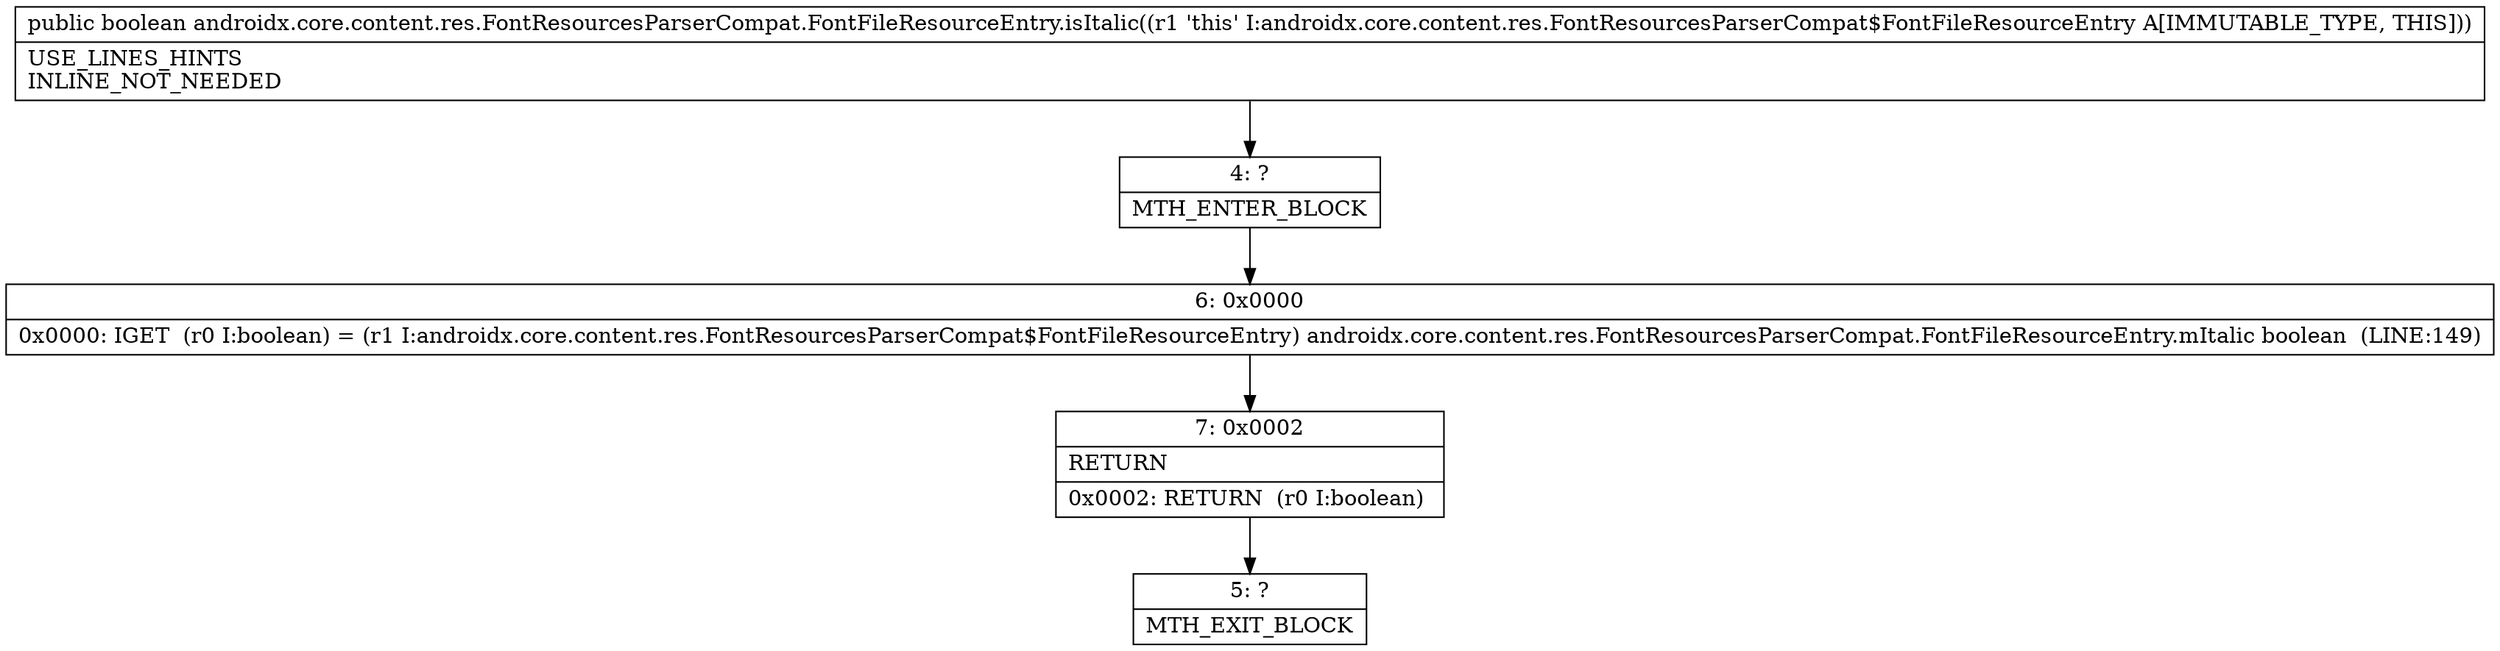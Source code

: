 digraph "CFG forandroidx.core.content.res.FontResourcesParserCompat.FontFileResourceEntry.isItalic()Z" {
Node_4 [shape=record,label="{4\:\ ?|MTH_ENTER_BLOCK\l}"];
Node_6 [shape=record,label="{6\:\ 0x0000|0x0000: IGET  (r0 I:boolean) = (r1 I:androidx.core.content.res.FontResourcesParserCompat$FontFileResourceEntry) androidx.core.content.res.FontResourcesParserCompat.FontFileResourceEntry.mItalic boolean  (LINE:149)\l}"];
Node_7 [shape=record,label="{7\:\ 0x0002|RETURN\l|0x0002: RETURN  (r0 I:boolean) \l}"];
Node_5 [shape=record,label="{5\:\ ?|MTH_EXIT_BLOCK\l}"];
MethodNode[shape=record,label="{public boolean androidx.core.content.res.FontResourcesParserCompat.FontFileResourceEntry.isItalic((r1 'this' I:androidx.core.content.res.FontResourcesParserCompat$FontFileResourceEntry A[IMMUTABLE_TYPE, THIS]))  | USE_LINES_HINTS\lINLINE_NOT_NEEDED\l}"];
MethodNode -> Node_4;Node_4 -> Node_6;
Node_6 -> Node_7;
Node_7 -> Node_5;
}

